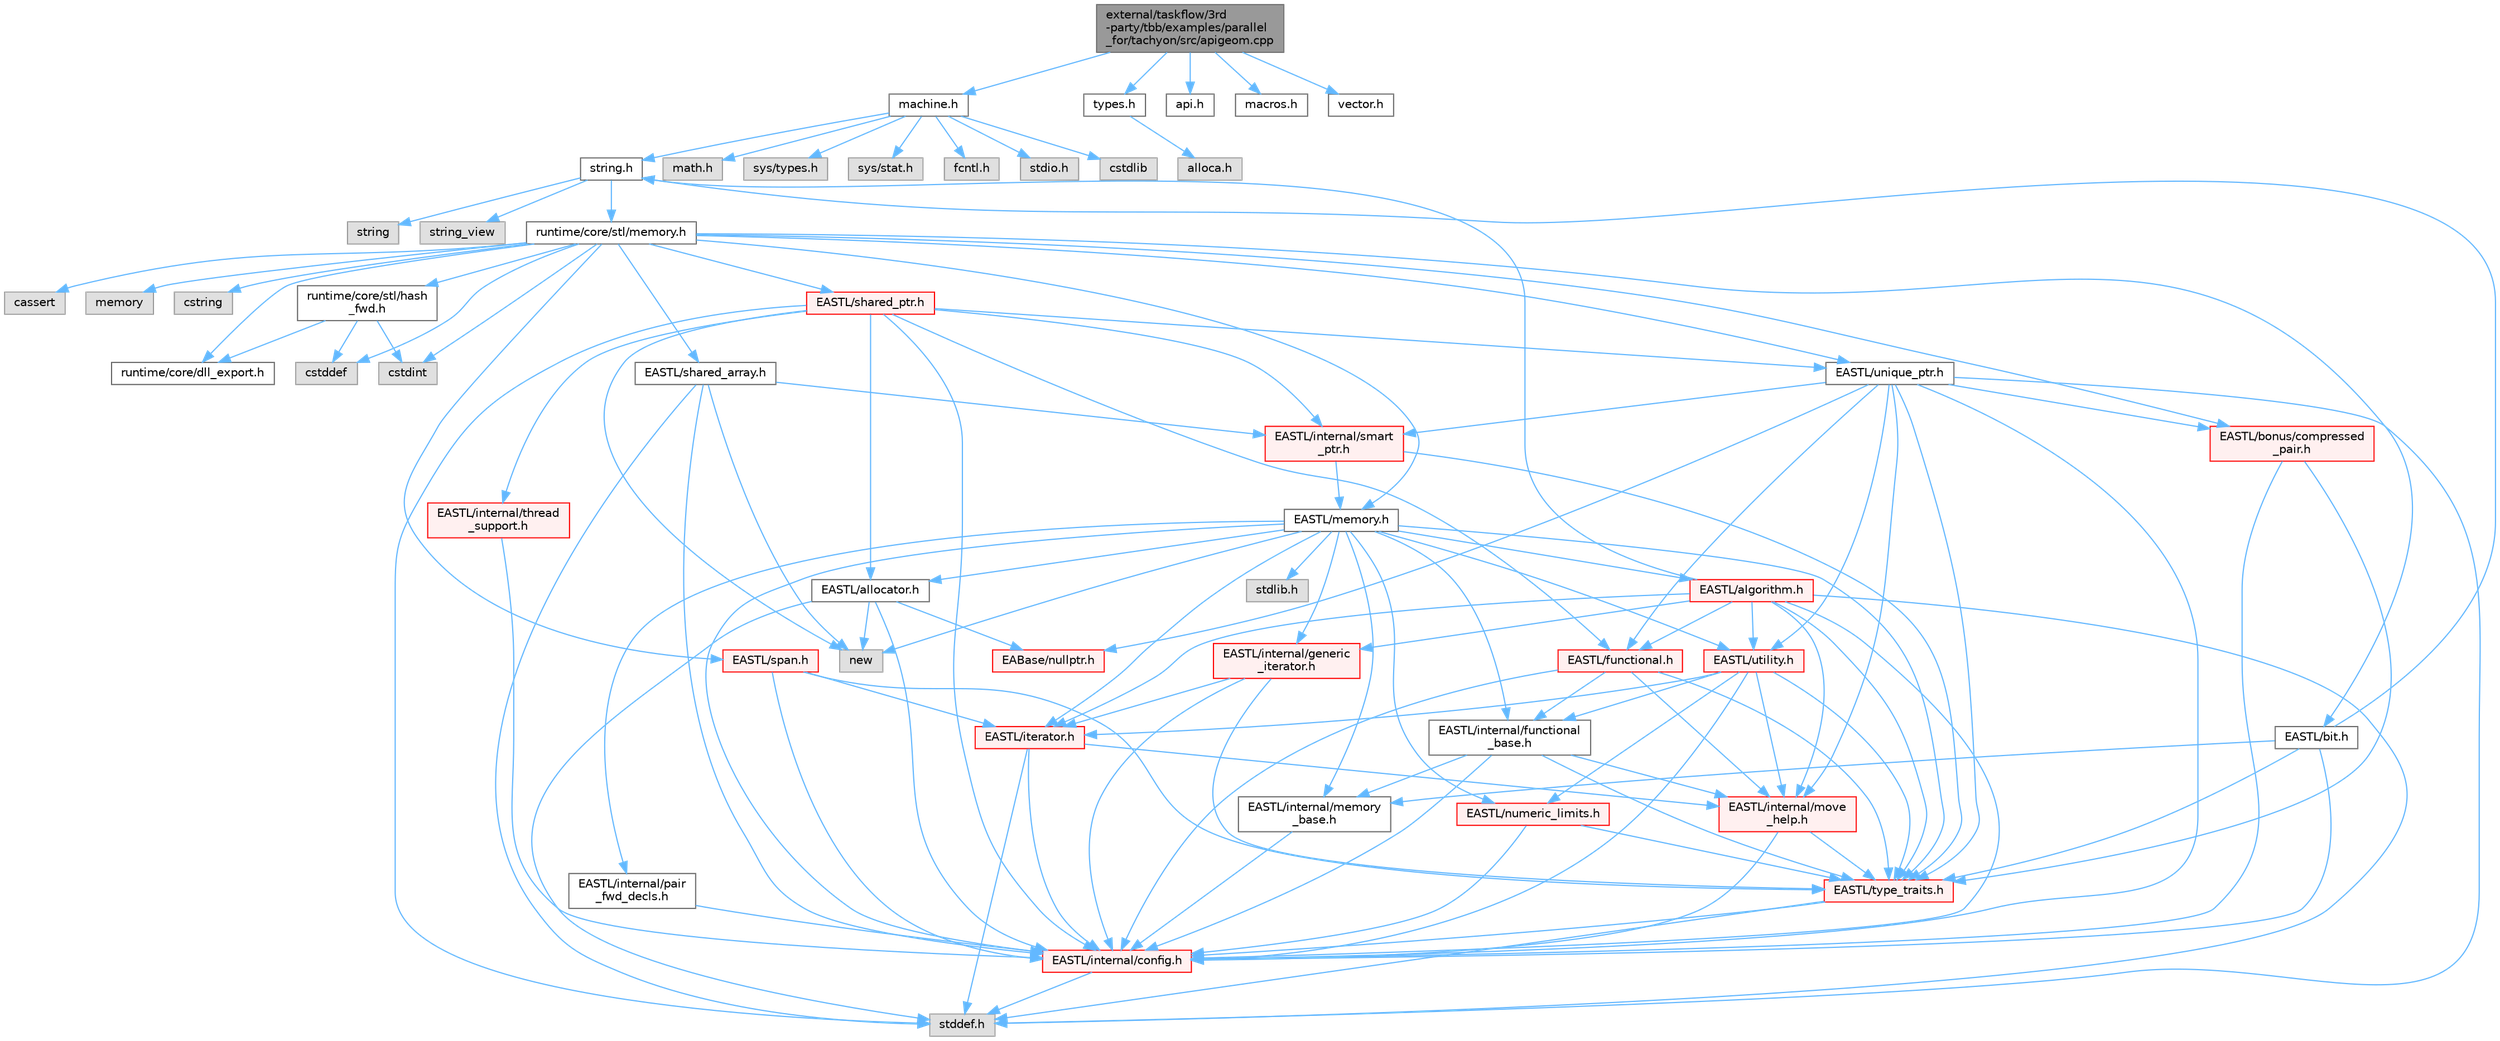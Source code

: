 digraph "external/taskflow/3rd-party/tbb/examples/parallel_for/tachyon/src/apigeom.cpp"
{
 // LATEX_PDF_SIZE
  bgcolor="transparent";
  edge [fontname=Helvetica,fontsize=10,labelfontname=Helvetica,labelfontsize=10];
  node [fontname=Helvetica,fontsize=10,shape=box,height=0.2,width=0.4];
  Node1 [id="Node000001",label="external/taskflow/3rd\l-party/tbb/examples/parallel\l_for/tachyon/src/apigeom.cpp",height=0.2,width=0.4,color="gray40", fillcolor="grey60", style="filled", fontcolor="black",tooltip=" "];
  Node1 -> Node2 [id="edge1_Node000001_Node000002",color="steelblue1",style="solid",tooltip=" "];
  Node2 [id="Node000002",label="machine.h",height=0.2,width=0.4,color="grey40", fillcolor="white", style="filled",URL="$machine_8h.html",tooltip=" "];
  Node2 -> Node3 [id="edge2_Node000002_Node000003",color="steelblue1",style="solid",tooltip=" "];
  Node3 [id="Node000003",label="stdio.h",height=0.2,width=0.4,color="grey60", fillcolor="#E0E0E0", style="filled",tooltip=" "];
  Node2 -> Node4 [id="edge3_Node000002_Node000004",color="steelblue1",style="solid",tooltip=" "];
  Node4 [id="Node000004",label="cstdlib",height=0.2,width=0.4,color="grey60", fillcolor="#E0E0E0", style="filled",tooltip=" "];
  Node2 -> Node5 [id="edge4_Node000002_Node000005",color="steelblue1",style="solid",tooltip=" "];
  Node5 [id="Node000005",label="string.h",height=0.2,width=0.4,color="grey40", fillcolor="white", style="filled",URL="$string_8h.html",tooltip=" "];
  Node5 -> Node6 [id="edge5_Node000005_Node000006",color="steelblue1",style="solid",tooltip=" "];
  Node6 [id="Node000006",label="string",height=0.2,width=0.4,color="grey60", fillcolor="#E0E0E0", style="filled",tooltip=" "];
  Node5 -> Node7 [id="edge6_Node000005_Node000007",color="steelblue1",style="solid",tooltip=" "];
  Node7 [id="Node000007",label="string_view",height=0.2,width=0.4,color="grey60", fillcolor="#E0E0E0", style="filled",tooltip=" "];
  Node5 -> Node8 [id="edge7_Node000005_Node000008",color="steelblue1",style="solid",tooltip=" "];
  Node8 [id="Node000008",label="runtime/core/stl/memory.h",height=0.2,width=0.4,color="grey40", fillcolor="white", style="filled",URL="$runtime_2core_2stl_2memory_8h.html",tooltip=" "];
  Node8 -> Node9 [id="edge8_Node000008_Node000009",color="steelblue1",style="solid",tooltip=" "];
  Node9 [id="Node000009",label="cstddef",height=0.2,width=0.4,color="grey60", fillcolor="#E0E0E0", style="filled",tooltip=" "];
  Node8 -> Node10 [id="edge9_Node000008_Node000010",color="steelblue1",style="solid",tooltip=" "];
  Node10 [id="Node000010",label="cstdint",height=0.2,width=0.4,color="grey60", fillcolor="#E0E0E0", style="filled",tooltip=" "];
  Node8 -> Node11 [id="edge10_Node000008_Node000011",color="steelblue1",style="solid",tooltip=" "];
  Node11 [id="Node000011",label="cassert",height=0.2,width=0.4,color="grey60", fillcolor="#E0E0E0", style="filled",tooltip=" "];
  Node8 -> Node12 [id="edge11_Node000008_Node000012",color="steelblue1",style="solid",tooltip=" "];
  Node12 [id="Node000012",label="memory",height=0.2,width=0.4,color="grey60", fillcolor="#E0E0E0", style="filled",tooltip=" "];
  Node8 -> Node13 [id="edge12_Node000008_Node000013",color="steelblue1",style="solid",tooltip=" "];
  Node13 [id="Node000013",label="cstring",height=0.2,width=0.4,color="grey60", fillcolor="#E0E0E0", style="filled",tooltip=" "];
  Node8 -> Node14 [id="edge13_Node000008_Node000014",color="steelblue1",style="solid",tooltip=" "];
  Node14 [id="Node000014",label="EASTL/bit.h",height=0.2,width=0.4,color="grey40", fillcolor="white", style="filled",URL="$bit_8h.html",tooltip=" "];
  Node14 -> Node15 [id="edge14_Node000014_Node000015",color="steelblue1",style="solid",tooltip=" "];
  Node15 [id="Node000015",label="EASTL/internal/config.h",height=0.2,width=0.4,color="red", fillcolor="#FFF0F0", style="filled",URL="$runtime_2_e_a_s_t_l_2include_2_e_a_s_t_l_2internal_2config_8h.html",tooltip=" "];
  Node15 -> Node23 [id="edge15_Node000015_Node000023",color="steelblue1",style="solid",tooltip=" "];
  Node23 [id="Node000023",label="stddef.h",height=0.2,width=0.4,color="grey60", fillcolor="#E0E0E0", style="filled",tooltip=" "];
  Node14 -> Node24 [id="edge16_Node000014_Node000024",color="steelblue1",style="solid",tooltip=" "];
  Node24 [id="Node000024",label="EASTL/internal/memory\l_base.h",height=0.2,width=0.4,color="grey40", fillcolor="white", style="filled",URL="$memory__base_8h.html",tooltip=" "];
  Node24 -> Node15 [id="edge17_Node000024_Node000015",color="steelblue1",style="solid",tooltip=" "];
  Node14 -> Node25 [id="edge18_Node000014_Node000025",color="steelblue1",style="solid",tooltip=" "];
  Node25 [id="Node000025",label="EASTL/type_traits.h",height=0.2,width=0.4,color="red", fillcolor="#FFF0F0", style="filled",URL="$_e_a_s_t_l_2include_2_e_a_s_t_l_2type__traits_8h.html",tooltip=" "];
  Node25 -> Node15 [id="edge19_Node000025_Node000015",color="steelblue1",style="solid",tooltip=" "];
  Node25 -> Node23 [id="edge20_Node000025_Node000023",color="steelblue1",style="solid",tooltip=" "];
  Node14 -> Node5 [id="edge21_Node000014_Node000005",color="steelblue1",style="solid",tooltip=" "];
  Node8 -> Node35 [id="edge22_Node000008_Node000035",color="steelblue1",style="solid",tooltip=" "];
  Node35 [id="Node000035",label="EASTL/memory.h",height=0.2,width=0.4,color="grey40", fillcolor="white", style="filled",URL="$runtime_2_e_a_s_t_l_2include_2_e_a_s_t_l_2memory_8h.html",tooltip=" "];
  Node35 -> Node15 [id="edge23_Node000035_Node000015",color="steelblue1",style="solid",tooltip=" "];
  Node35 -> Node24 [id="edge24_Node000035_Node000024",color="steelblue1",style="solid",tooltip=" "];
  Node35 -> Node36 [id="edge25_Node000035_Node000036",color="steelblue1",style="solid",tooltip=" "];
  Node36 [id="Node000036",label="EASTL/internal/generic\l_iterator.h",height=0.2,width=0.4,color="red", fillcolor="#FFF0F0", style="filled",URL="$generic__iterator_8h.html",tooltip=" "];
  Node36 -> Node15 [id="edge26_Node000036_Node000015",color="steelblue1",style="solid",tooltip=" "];
  Node36 -> Node37 [id="edge27_Node000036_Node000037",color="steelblue1",style="solid",tooltip=" "];
  Node37 [id="Node000037",label="EASTL/iterator.h",height=0.2,width=0.4,color="red", fillcolor="#FFF0F0", style="filled",URL="$_e_a_s_t_l_2include_2_e_a_s_t_l_2iterator_8h.html",tooltip=" "];
  Node37 -> Node15 [id="edge28_Node000037_Node000015",color="steelblue1",style="solid",tooltip=" "];
  Node37 -> Node38 [id="edge29_Node000037_Node000038",color="steelblue1",style="solid",tooltip=" "];
  Node38 [id="Node000038",label="EASTL/internal/move\l_help.h",height=0.2,width=0.4,color="red", fillcolor="#FFF0F0", style="filled",URL="$move__help_8h.html",tooltip=" "];
  Node38 -> Node15 [id="edge30_Node000038_Node000015",color="steelblue1",style="solid",tooltip=" "];
  Node38 -> Node25 [id="edge31_Node000038_Node000025",color="steelblue1",style="solid",tooltip=" "];
  Node37 -> Node23 [id="edge32_Node000037_Node000023",color="steelblue1",style="solid",tooltip=" "];
  Node36 -> Node25 [id="edge33_Node000036_Node000025",color="steelblue1",style="solid",tooltip=" "];
  Node35 -> Node40 [id="edge34_Node000035_Node000040",color="steelblue1",style="solid",tooltip=" "];
  Node40 [id="Node000040",label="EASTL/internal/pair\l_fwd_decls.h",height=0.2,width=0.4,color="grey40", fillcolor="white", style="filled",URL="$pair__fwd__decls_8h.html",tooltip=" "];
  Node40 -> Node15 [id="edge35_Node000040_Node000015",color="steelblue1",style="solid",tooltip=" "];
  Node35 -> Node41 [id="edge36_Node000035_Node000041",color="steelblue1",style="solid",tooltip=" "];
  Node41 [id="Node000041",label="EASTL/internal/functional\l_base.h",height=0.2,width=0.4,color="grey40", fillcolor="white", style="filled",URL="$functional__base_8h.html",tooltip=" "];
  Node41 -> Node15 [id="edge37_Node000041_Node000015",color="steelblue1",style="solid",tooltip=" "];
  Node41 -> Node24 [id="edge38_Node000041_Node000024",color="steelblue1",style="solid",tooltip=" "];
  Node41 -> Node38 [id="edge39_Node000041_Node000038",color="steelblue1",style="solid",tooltip=" "];
  Node41 -> Node25 [id="edge40_Node000041_Node000025",color="steelblue1",style="solid",tooltip=" "];
  Node35 -> Node42 [id="edge41_Node000035_Node000042",color="steelblue1",style="solid",tooltip=" "];
  Node42 [id="Node000042",label="EASTL/algorithm.h",height=0.2,width=0.4,color="red", fillcolor="#FFF0F0", style="filled",URL="$_e_a_s_t_l_2include_2_e_a_s_t_l_2algorithm_8h.html",tooltip=" "];
  Node42 -> Node15 [id="edge42_Node000042_Node000015",color="steelblue1",style="solid",tooltip=" "];
  Node42 -> Node25 [id="edge43_Node000042_Node000025",color="steelblue1",style="solid",tooltip=" "];
  Node42 -> Node38 [id="edge44_Node000042_Node000038",color="steelblue1",style="solid",tooltip=" "];
  Node42 -> Node37 [id="edge45_Node000042_Node000037",color="steelblue1",style="solid",tooltip=" "];
  Node42 -> Node45 [id="edge46_Node000042_Node000045",color="steelblue1",style="solid",tooltip=" "];
  Node45 [id="Node000045",label="EASTL/functional.h",height=0.2,width=0.4,color="red", fillcolor="#FFF0F0", style="filled",URL="$_e_a_s_t_l_2include_2_e_a_s_t_l_2functional_8h.html",tooltip=" "];
  Node45 -> Node15 [id="edge47_Node000045_Node000015",color="steelblue1",style="solid",tooltip=" "];
  Node45 -> Node38 [id="edge48_Node000045_Node000038",color="steelblue1",style="solid",tooltip=" "];
  Node45 -> Node25 [id="edge49_Node000045_Node000025",color="steelblue1",style="solid",tooltip=" "];
  Node45 -> Node41 [id="edge50_Node000045_Node000041",color="steelblue1",style="solid",tooltip=" "];
  Node42 -> Node52 [id="edge51_Node000042_Node000052",color="steelblue1",style="solid",tooltip=" "];
  Node52 [id="Node000052",label="EASTL/utility.h",height=0.2,width=0.4,color="red", fillcolor="#FFF0F0", style="filled",URL="$runtime_2_e_a_s_t_l_2include_2_e_a_s_t_l_2utility_8h.html",tooltip=" "];
  Node52 -> Node15 [id="edge52_Node000052_Node000015",color="steelblue1",style="solid",tooltip=" "];
  Node52 -> Node25 [id="edge53_Node000052_Node000025",color="steelblue1",style="solid",tooltip=" "];
  Node52 -> Node37 [id="edge54_Node000052_Node000037",color="steelblue1",style="solid",tooltip=" "];
  Node52 -> Node53 [id="edge55_Node000052_Node000053",color="steelblue1",style="solid",tooltip=" "];
  Node53 [id="Node000053",label="EASTL/numeric_limits.h",height=0.2,width=0.4,color="red", fillcolor="#FFF0F0", style="filled",URL="$numeric__limits_8h.html",tooltip=" "];
  Node53 -> Node15 [id="edge56_Node000053_Node000015",color="steelblue1",style="solid",tooltip=" "];
  Node53 -> Node25 [id="edge57_Node000053_Node000025",color="steelblue1",style="solid",tooltip=" "];
  Node52 -> Node41 [id="edge58_Node000052_Node000041",color="steelblue1",style="solid",tooltip=" "];
  Node52 -> Node38 [id="edge59_Node000052_Node000038",color="steelblue1",style="solid",tooltip=" "];
  Node42 -> Node36 [id="edge60_Node000042_Node000036",color="steelblue1",style="solid",tooltip=" "];
  Node42 -> Node23 [id="edge61_Node000042_Node000023",color="steelblue1",style="solid",tooltip=" "];
  Node42 -> Node5 [id="edge62_Node000042_Node000005",color="steelblue1",style="solid",tooltip=" "];
  Node35 -> Node25 [id="edge63_Node000035_Node000025",color="steelblue1",style="solid",tooltip=" "];
  Node35 -> Node49 [id="edge64_Node000035_Node000049",color="steelblue1",style="solid",tooltip=" "];
  Node49 [id="Node000049",label="EASTL/allocator.h",height=0.2,width=0.4,color="grey40", fillcolor="white", style="filled",URL="$runtime_2_e_a_s_t_l_2include_2_e_a_s_t_l_2allocator_8h.html",tooltip=" "];
  Node49 -> Node15 [id="edge65_Node000049_Node000015",color="steelblue1",style="solid",tooltip=" "];
  Node49 -> Node27 [id="edge66_Node000049_Node000027",color="steelblue1",style="solid",tooltip=" "];
  Node27 [id="Node000027",label="EABase/nullptr.h",height=0.2,width=0.4,color="red", fillcolor="#FFF0F0", style="filled",URL="$nullptr_8h.html",tooltip=" "];
  Node49 -> Node23 [id="edge67_Node000049_Node000023",color="steelblue1",style="solid",tooltip=" "];
  Node49 -> Node50 [id="edge68_Node000049_Node000050",color="steelblue1",style="solid",tooltip=" "];
  Node50 [id="Node000050",label="new",height=0.2,width=0.4,color="grey60", fillcolor="#E0E0E0", style="filled",tooltip=" "];
  Node35 -> Node37 [id="edge69_Node000035_Node000037",color="steelblue1",style="solid",tooltip=" "];
  Node35 -> Node52 [id="edge70_Node000035_Node000052",color="steelblue1",style="solid",tooltip=" "];
  Node35 -> Node53 [id="edge71_Node000035_Node000053",color="steelblue1",style="solid",tooltip=" "];
  Node35 -> Node62 [id="edge72_Node000035_Node000062",color="steelblue1",style="solid",tooltip=" "];
  Node62 [id="Node000062",label="stdlib.h",height=0.2,width=0.4,color="grey60", fillcolor="#E0E0E0", style="filled",tooltip=" "];
  Node35 -> Node50 [id="edge73_Node000035_Node000050",color="steelblue1",style="solid",tooltip=" "];
  Node8 -> Node63 [id="edge74_Node000008_Node000063",color="steelblue1",style="solid",tooltip=" "];
  Node63 [id="Node000063",label="EASTL/shared_array.h",height=0.2,width=0.4,color="grey40", fillcolor="white", style="filled",URL="$shared__array_8h.html",tooltip=" "];
  Node63 -> Node15 [id="edge75_Node000063_Node000015",color="steelblue1",style="solid",tooltip=" "];
  Node63 -> Node64 [id="edge76_Node000063_Node000064",color="steelblue1",style="solid",tooltip=" "];
  Node64 [id="Node000064",label="EASTL/internal/smart\l_ptr.h",height=0.2,width=0.4,color="red", fillcolor="#FFF0F0", style="filled",URL="$smart__ptr_8h.html",tooltip=" "];
  Node64 -> Node35 [id="edge77_Node000064_Node000035",color="steelblue1",style="solid",tooltip=" "];
  Node64 -> Node25 [id="edge78_Node000064_Node000025",color="steelblue1",style="solid",tooltip=" "];
  Node63 -> Node50 [id="edge79_Node000063_Node000050",color="steelblue1",style="solid",tooltip=" "];
  Node63 -> Node23 [id="edge80_Node000063_Node000023",color="steelblue1",style="solid",tooltip=" "];
  Node8 -> Node66 [id="edge81_Node000008_Node000066",color="steelblue1",style="solid",tooltip=" "];
  Node66 [id="Node000066",label="EASTL/unique_ptr.h",height=0.2,width=0.4,color="grey40", fillcolor="white", style="filled",URL="$unique__ptr_8h.html",tooltip=" "];
  Node66 -> Node27 [id="edge82_Node000066_Node000027",color="steelblue1",style="solid",tooltip=" "];
  Node66 -> Node67 [id="edge83_Node000066_Node000067",color="steelblue1",style="solid",tooltip=" "];
  Node67 [id="Node000067",label="EASTL/bonus/compressed\l_pair.h",height=0.2,width=0.4,color="red", fillcolor="#FFF0F0", style="filled",URL="$compressed__pair_8h.html",tooltip=" "];
  Node67 -> Node15 [id="edge84_Node000067_Node000015",color="steelblue1",style="solid",tooltip=" "];
  Node67 -> Node25 [id="edge85_Node000067_Node000025",color="steelblue1",style="solid",tooltip=" "];
  Node66 -> Node45 [id="edge86_Node000066_Node000045",color="steelblue1",style="solid",tooltip=" "];
  Node66 -> Node15 [id="edge87_Node000066_Node000015",color="steelblue1",style="solid",tooltip=" "];
  Node66 -> Node38 [id="edge88_Node000066_Node000038",color="steelblue1",style="solid",tooltip=" "];
  Node66 -> Node64 [id="edge89_Node000066_Node000064",color="steelblue1",style="solid",tooltip=" "];
  Node66 -> Node25 [id="edge90_Node000066_Node000025",color="steelblue1",style="solid",tooltip=" "];
  Node66 -> Node52 [id="edge91_Node000066_Node000052",color="steelblue1",style="solid",tooltip=" "];
  Node66 -> Node23 [id="edge92_Node000066_Node000023",color="steelblue1",style="solid",tooltip=" "];
  Node8 -> Node69 [id="edge93_Node000008_Node000069",color="steelblue1",style="solid",tooltip=" "];
  Node69 [id="Node000069",label="EASTL/shared_ptr.h",height=0.2,width=0.4,color="red", fillcolor="#FFF0F0", style="filled",URL="$shared__ptr_8h.html",tooltip=" "];
  Node69 -> Node15 [id="edge94_Node000069_Node000015",color="steelblue1",style="solid",tooltip=" "];
  Node69 -> Node64 [id="edge95_Node000069_Node000064",color="steelblue1",style="solid",tooltip=" "];
  Node69 -> Node70 [id="edge96_Node000069_Node000070",color="steelblue1",style="solid",tooltip=" "];
  Node70 [id="Node000070",label="EASTL/internal/thread\l_support.h",height=0.2,width=0.4,color="red", fillcolor="#FFF0F0", style="filled",URL="$thread__support_8h.html",tooltip=" "];
  Node70 -> Node15 [id="edge97_Node000070_Node000015",color="steelblue1",style="solid",tooltip=" "];
  Node69 -> Node66 [id="edge98_Node000069_Node000066",color="steelblue1",style="solid",tooltip=" "];
  Node69 -> Node45 [id="edge99_Node000069_Node000045",color="steelblue1",style="solid",tooltip=" "];
  Node69 -> Node49 [id="edge100_Node000069_Node000049",color="steelblue1",style="solid",tooltip=" "];
  Node69 -> Node50 [id="edge101_Node000069_Node000050",color="steelblue1",style="solid",tooltip=" "];
  Node69 -> Node23 [id="edge102_Node000069_Node000023",color="steelblue1",style="solid",tooltip=" "];
  Node8 -> Node149 [id="edge103_Node000008_Node000149",color="steelblue1",style="solid",tooltip=" "];
  Node149 [id="Node000149",label="EASTL/span.h",height=0.2,width=0.4,color="red", fillcolor="#FFF0F0", style="filled",URL="$span_8h.html",tooltip=" "];
  Node149 -> Node15 [id="edge104_Node000149_Node000015",color="steelblue1",style="solid",tooltip=" "];
  Node149 -> Node25 [id="edge105_Node000149_Node000025",color="steelblue1",style="solid",tooltip=" "];
  Node149 -> Node37 [id="edge106_Node000149_Node000037",color="steelblue1",style="solid",tooltip=" "];
  Node8 -> Node67 [id="edge107_Node000008_Node000067",color="steelblue1",style="solid",tooltip=" "];
  Node8 -> Node152 [id="edge108_Node000008_Node000152",color="steelblue1",style="solid",tooltip=" "];
  Node152 [id="Node000152",label="runtime/core/dll_export.h",height=0.2,width=0.4,color="grey40", fillcolor="white", style="filled",URL="$dll__export_8h.html",tooltip=" "];
  Node8 -> Node153 [id="edge109_Node000008_Node000153",color="steelblue1",style="solid",tooltip=" "];
  Node153 [id="Node000153",label="runtime/core/stl/hash\l_fwd.h",height=0.2,width=0.4,color="grey40", fillcolor="white", style="filled",URL="$hash__fwd_8h.html",tooltip=" "];
  Node153 -> Node9 [id="edge110_Node000153_Node000009",color="steelblue1",style="solid",tooltip=" "];
  Node153 -> Node10 [id="edge111_Node000153_Node000010",color="steelblue1",style="solid",tooltip=" "];
  Node153 -> Node152 [id="edge112_Node000153_Node000152",color="steelblue1",style="solid",tooltip=" "];
  Node2 -> Node154 [id="edge113_Node000002_Node000154",color="steelblue1",style="solid",tooltip=" "];
  Node154 [id="Node000154",label="math.h",height=0.2,width=0.4,color="grey60", fillcolor="#E0E0E0", style="filled",tooltip=" "];
  Node2 -> Node155 [id="edge114_Node000002_Node000155",color="steelblue1",style="solid",tooltip=" "];
  Node155 [id="Node000155",label="sys/types.h",height=0.2,width=0.4,color="grey60", fillcolor="#E0E0E0", style="filled",tooltip=" "];
  Node2 -> Node156 [id="edge115_Node000002_Node000156",color="steelblue1",style="solid",tooltip=" "];
  Node156 [id="Node000156",label="sys/stat.h",height=0.2,width=0.4,color="grey60", fillcolor="#E0E0E0", style="filled",tooltip=" "];
  Node2 -> Node157 [id="edge116_Node000002_Node000157",color="steelblue1",style="solid",tooltip=" "];
  Node157 [id="Node000157",label="fcntl.h",height=0.2,width=0.4,color="grey60", fillcolor="#E0E0E0", style="filled",tooltip=" "];
  Node1 -> Node158 [id="edge117_Node000001_Node000158",color="steelblue1",style="solid",tooltip=" "];
  Node158 [id="Node000158",label="types.h",height=0.2,width=0.4,color="grey40", fillcolor="white", style="filled",URL="$external_2taskflow_23rd-party_2tbb_2examples_2parallel__for_2tachyon_2src_2types_8h.html",tooltip=" "];
  Node158 -> Node159 [id="edge118_Node000158_Node000159",color="steelblue1",style="solid",tooltip=" "];
  Node159 [id="Node000159",label="alloca.h",height=0.2,width=0.4,color="grey60", fillcolor="#E0E0E0", style="filled",tooltip=" "];
  Node1 -> Node160 [id="edge119_Node000001_Node000160",color="steelblue1",style="solid",tooltip=" "];
  Node160 [id="Node000160",label="api.h",height=0.2,width=0.4,color="grey40", fillcolor="white", style="filled",URL="$api_8h.html",tooltip=" "];
  Node1 -> Node161 [id="edge120_Node000001_Node000161",color="steelblue1",style="solid",tooltip=" "];
  Node161 [id="Node000161",label="macros.h",height=0.2,width=0.4,color="grey40", fillcolor="white", style="filled",URL="$tbb_2examples_2parallel__for_2tachyon_2src_2_macros_8h.html",tooltip=" "];
  Node1 -> Node162 [id="edge121_Node000001_Node000162",color="steelblue1",style="solid",tooltip=" "];
  Node162 [id="Node000162",label="vector.h",height=0.2,width=0.4,color="grey40", fillcolor="white", style="filled",URL="$external_2taskflow_23rd-party_2tbb_2examples_2parallel__for_2tachyon_2src_2vector_8h.html",tooltip=" "];
}
